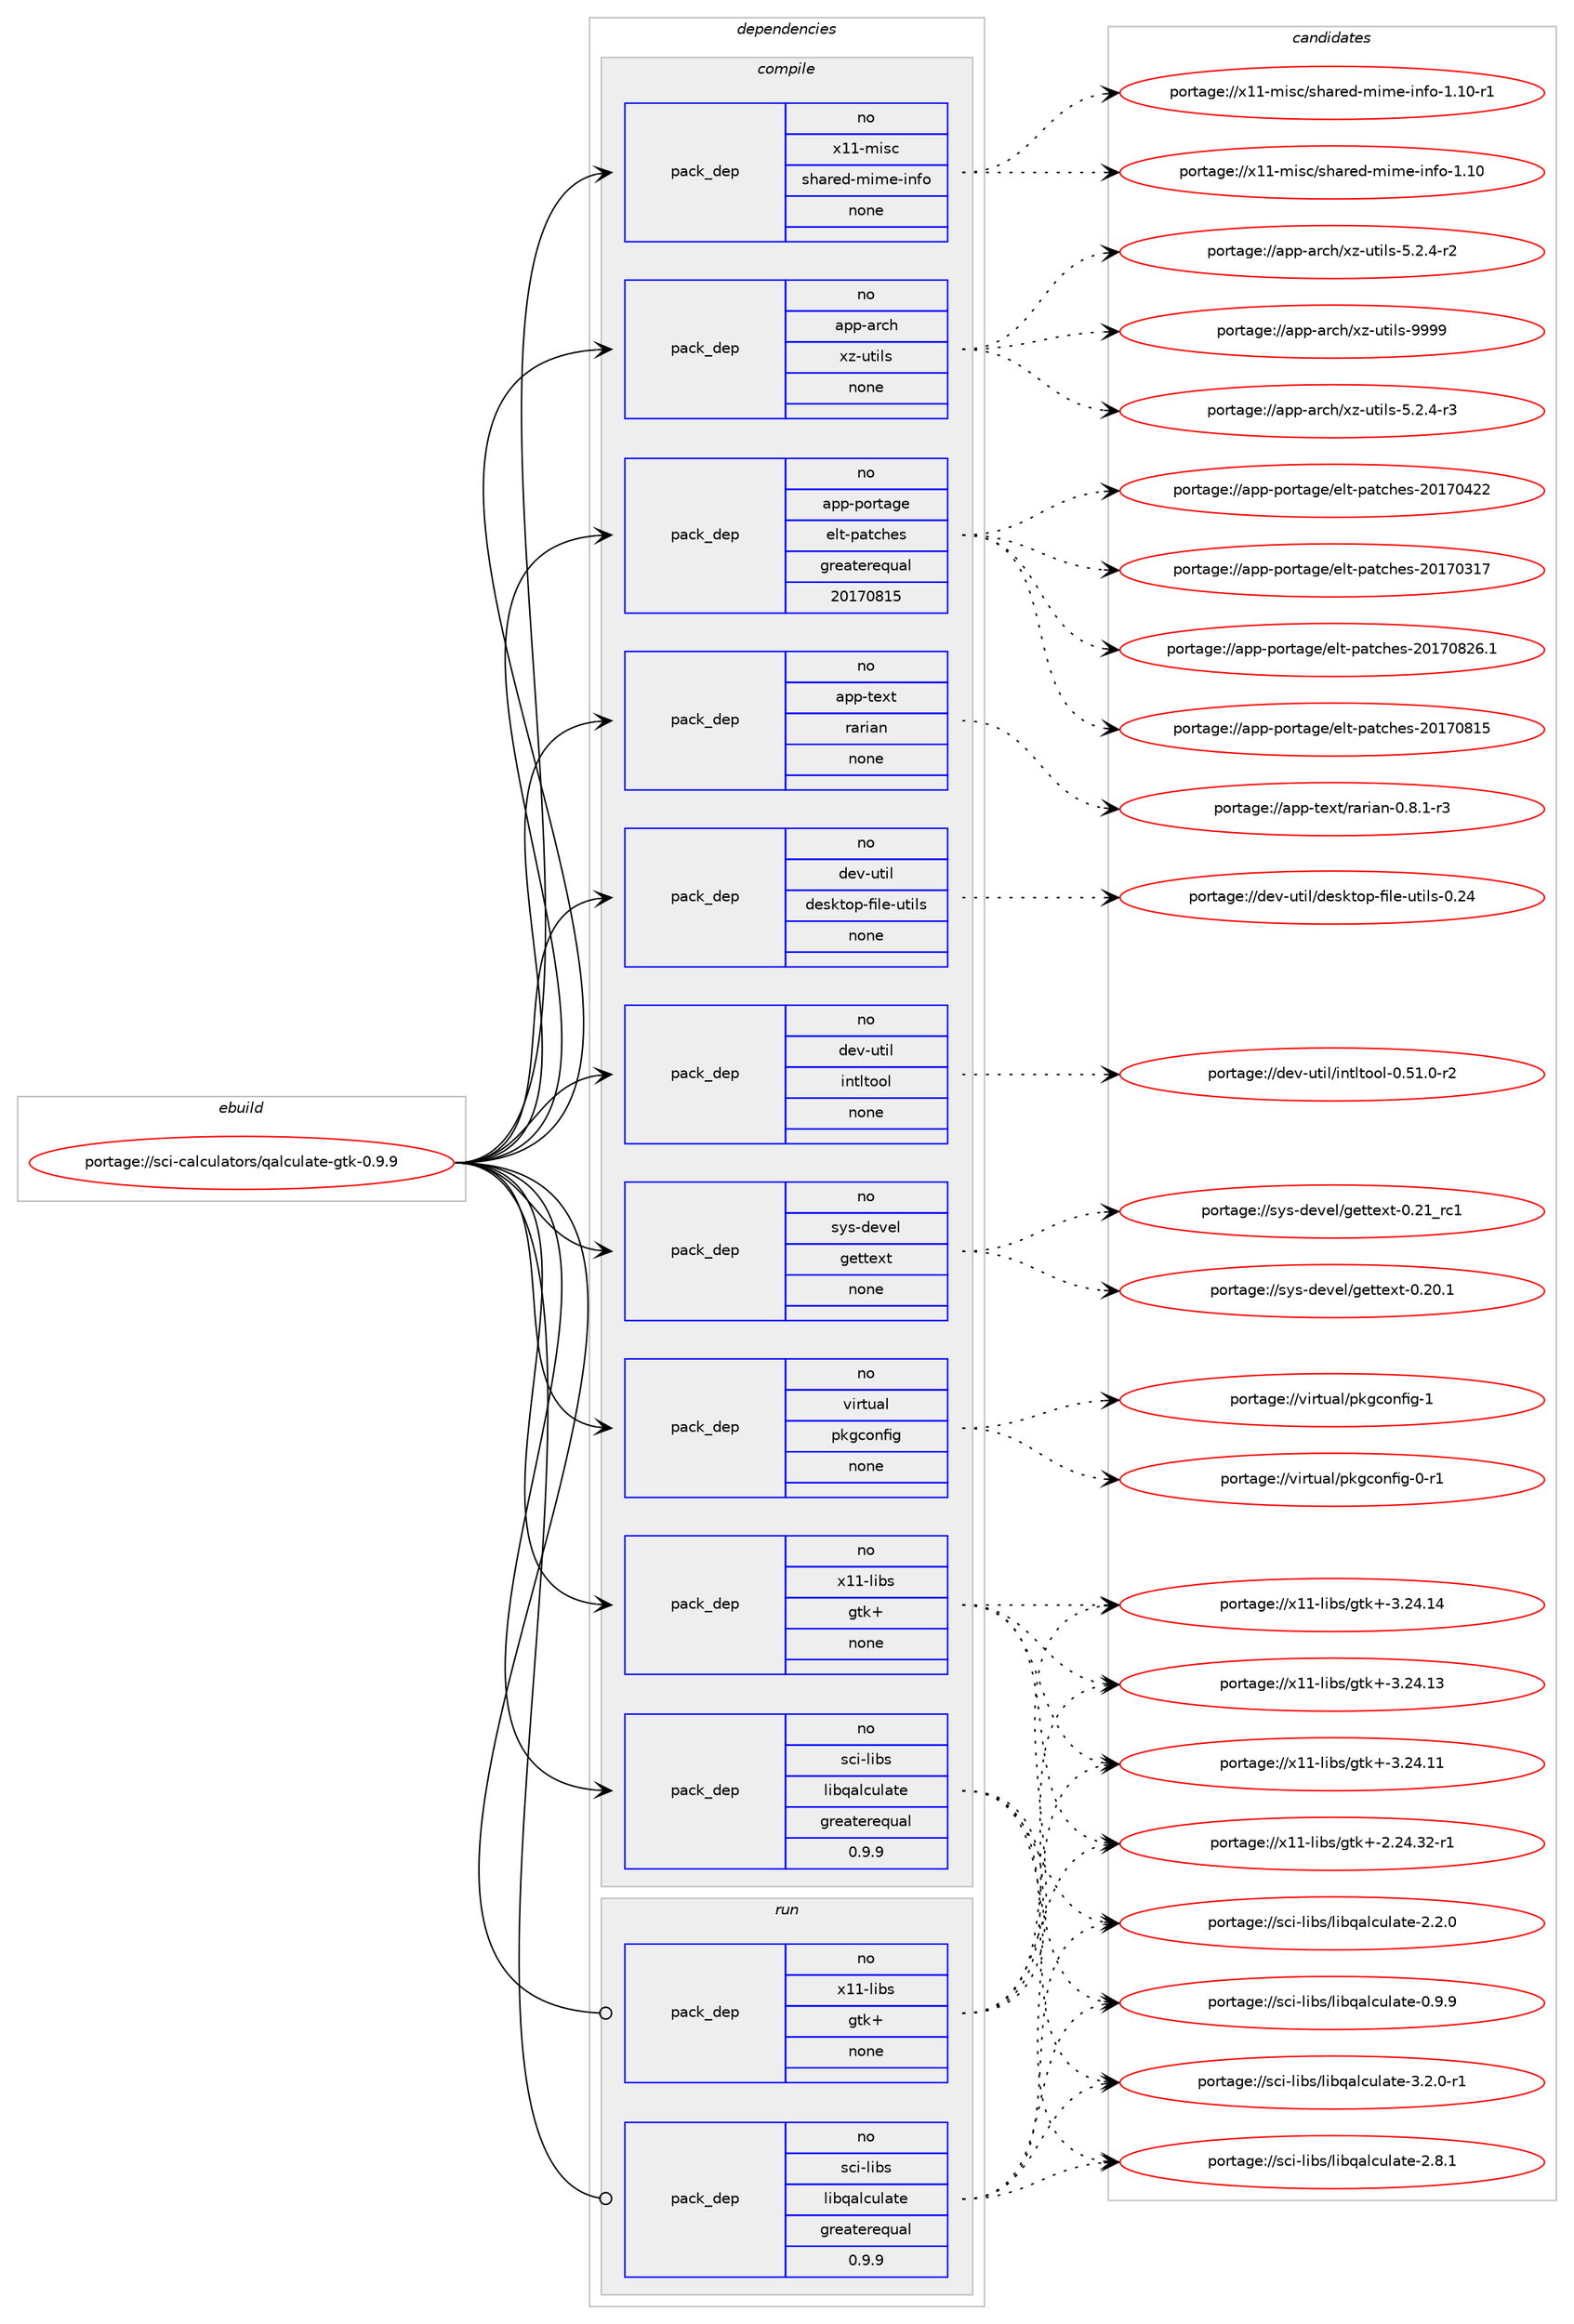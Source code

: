 digraph prolog {

# *************
# Graph options
# *************

newrank=true;
concentrate=true;
compound=true;
graph [rankdir=LR,fontname=Helvetica,fontsize=10,ranksep=1.5];#, ranksep=2.5, nodesep=0.2];
edge  [arrowhead=vee];
node  [fontname=Helvetica,fontsize=10];

# **********
# The ebuild
# **********

subgraph cluster_leftcol {
color=gray;
rank=same;
label=<<i>ebuild</i>>;
id [label="portage://sci-calculators/qalculate-gtk-0.9.9", color=red, width=4, href="../sci-calculators/qalculate-gtk-0.9.9.svg"];
}

# ****************
# The dependencies
# ****************

subgraph cluster_midcol {
color=gray;
label=<<i>dependencies</i>>;
subgraph cluster_compile {
fillcolor="#eeeeee";
style=filled;
label=<<i>compile</i>>;
subgraph pack61864 {
dependency81134 [label=<<TABLE BORDER="0" CELLBORDER="1" CELLSPACING="0" CELLPADDING="4" WIDTH="220"><TR><TD ROWSPAN="6" CELLPADDING="30">pack_dep</TD></TR><TR><TD WIDTH="110">no</TD></TR><TR><TD>app-arch</TD></TR><TR><TD>xz-utils</TD></TR><TR><TD>none</TD></TR><TR><TD></TD></TR></TABLE>>, shape=none, color=blue];
}
id:e -> dependency81134:w [weight=20,style="solid",arrowhead="vee"];
subgraph pack61865 {
dependency81135 [label=<<TABLE BORDER="0" CELLBORDER="1" CELLSPACING="0" CELLPADDING="4" WIDTH="220"><TR><TD ROWSPAN="6" CELLPADDING="30">pack_dep</TD></TR><TR><TD WIDTH="110">no</TD></TR><TR><TD>app-portage</TD></TR><TR><TD>elt-patches</TD></TR><TR><TD>greaterequal</TD></TR><TR><TD>20170815</TD></TR></TABLE>>, shape=none, color=blue];
}
id:e -> dependency81135:w [weight=20,style="solid",arrowhead="vee"];
subgraph pack61866 {
dependency81136 [label=<<TABLE BORDER="0" CELLBORDER="1" CELLSPACING="0" CELLPADDING="4" WIDTH="220"><TR><TD ROWSPAN="6" CELLPADDING="30">pack_dep</TD></TR><TR><TD WIDTH="110">no</TD></TR><TR><TD>app-text</TD></TR><TR><TD>rarian</TD></TR><TR><TD>none</TD></TR><TR><TD></TD></TR></TABLE>>, shape=none, color=blue];
}
id:e -> dependency81136:w [weight=20,style="solid",arrowhead="vee"];
subgraph pack61867 {
dependency81137 [label=<<TABLE BORDER="0" CELLBORDER="1" CELLSPACING="0" CELLPADDING="4" WIDTH="220"><TR><TD ROWSPAN="6" CELLPADDING="30">pack_dep</TD></TR><TR><TD WIDTH="110">no</TD></TR><TR><TD>dev-util</TD></TR><TR><TD>desktop-file-utils</TD></TR><TR><TD>none</TD></TR><TR><TD></TD></TR></TABLE>>, shape=none, color=blue];
}
id:e -> dependency81137:w [weight=20,style="solid",arrowhead="vee"];
subgraph pack61868 {
dependency81138 [label=<<TABLE BORDER="0" CELLBORDER="1" CELLSPACING="0" CELLPADDING="4" WIDTH="220"><TR><TD ROWSPAN="6" CELLPADDING="30">pack_dep</TD></TR><TR><TD WIDTH="110">no</TD></TR><TR><TD>dev-util</TD></TR><TR><TD>intltool</TD></TR><TR><TD>none</TD></TR><TR><TD></TD></TR></TABLE>>, shape=none, color=blue];
}
id:e -> dependency81138:w [weight=20,style="solid",arrowhead="vee"];
subgraph pack61869 {
dependency81139 [label=<<TABLE BORDER="0" CELLBORDER="1" CELLSPACING="0" CELLPADDING="4" WIDTH="220"><TR><TD ROWSPAN="6" CELLPADDING="30">pack_dep</TD></TR><TR><TD WIDTH="110">no</TD></TR><TR><TD>sci-libs</TD></TR><TR><TD>libqalculate</TD></TR><TR><TD>greaterequal</TD></TR><TR><TD>0.9.9</TD></TR></TABLE>>, shape=none, color=blue];
}
id:e -> dependency81139:w [weight=20,style="solid",arrowhead="vee"];
subgraph pack61870 {
dependency81140 [label=<<TABLE BORDER="0" CELLBORDER="1" CELLSPACING="0" CELLPADDING="4" WIDTH="220"><TR><TD ROWSPAN="6" CELLPADDING="30">pack_dep</TD></TR><TR><TD WIDTH="110">no</TD></TR><TR><TD>sys-devel</TD></TR><TR><TD>gettext</TD></TR><TR><TD>none</TD></TR><TR><TD></TD></TR></TABLE>>, shape=none, color=blue];
}
id:e -> dependency81140:w [weight=20,style="solid",arrowhead="vee"];
subgraph pack61871 {
dependency81141 [label=<<TABLE BORDER="0" CELLBORDER="1" CELLSPACING="0" CELLPADDING="4" WIDTH="220"><TR><TD ROWSPAN="6" CELLPADDING="30">pack_dep</TD></TR><TR><TD WIDTH="110">no</TD></TR><TR><TD>virtual</TD></TR><TR><TD>pkgconfig</TD></TR><TR><TD>none</TD></TR><TR><TD></TD></TR></TABLE>>, shape=none, color=blue];
}
id:e -> dependency81141:w [weight=20,style="solid",arrowhead="vee"];
subgraph pack61872 {
dependency81142 [label=<<TABLE BORDER="0" CELLBORDER="1" CELLSPACING="0" CELLPADDING="4" WIDTH="220"><TR><TD ROWSPAN="6" CELLPADDING="30">pack_dep</TD></TR><TR><TD WIDTH="110">no</TD></TR><TR><TD>x11-libs</TD></TR><TR><TD>gtk+</TD></TR><TR><TD>none</TD></TR><TR><TD></TD></TR></TABLE>>, shape=none, color=blue];
}
id:e -> dependency81142:w [weight=20,style="solid",arrowhead="vee"];
subgraph pack61873 {
dependency81143 [label=<<TABLE BORDER="0" CELLBORDER="1" CELLSPACING="0" CELLPADDING="4" WIDTH="220"><TR><TD ROWSPAN="6" CELLPADDING="30">pack_dep</TD></TR><TR><TD WIDTH="110">no</TD></TR><TR><TD>x11-misc</TD></TR><TR><TD>shared-mime-info</TD></TR><TR><TD>none</TD></TR><TR><TD></TD></TR></TABLE>>, shape=none, color=blue];
}
id:e -> dependency81143:w [weight=20,style="solid",arrowhead="vee"];
}
subgraph cluster_compileandrun {
fillcolor="#eeeeee";
style=filled;
label=<<i>compile and run</i>>;
}
subgraph cluster_run {
fillcolor="#eeeeee";
style=filled;
label=<<i>run</i>>;
subgraph pack61874 {
dependency81144 [label=<<TABLE BORDER="0" CELLBORDER="1" CELLSPACING="0" CELLPADDING="4" WIDTH="220"><TR><TD ROWSPAN="6" CELLPADDING="30">pack_dep</TD></TR><TR><TD WIDTH="110">no</TD></TR><TR><TD>sci-libs</TD></TR><TR><TD>libqalculate</TD></TR><TR><TD>greaterequal</TD></TR><TR><TD>0.9.9</TD></TR></TABLE>>, shape=none, color=blue];
}
id:e -> dependency81144:w [weight=20,style="solid",arrowhead="odot"];
subgraph pack61875 {
dependency81145 [label=<<TABLE BORDER="0" CELLBORDER="1" CELLSPACING="0" CELLPADDING="4" WIDTH="220"><TR><TD ROWSPAN="6" CELLPADDING="30">pack_dep</TD></TR><TR><TD WIDTH="110">no</TD></TR><TR><TD>x11-libs</TD></TR><TR><TD>gtk+</TD></TR><TR><TD>none</TD></TR><TR><TD></TD></TR></TABLE>>, shape=none, color=blue];
}
id:e -> dependency81145:w [weight=20,style="solid",arrowhead="odot"];
}
}

# **************
# The candidates
# **************

subgraph cluster_choices {
rank=same;
color=gray;
label=<<i>candidates</i>>;

subgraph choice61864 {
color=black;
nodesep=1;
choice9711211245971149910447120122451171161051081154557575757 [label="portage://app-arch/xz-utils-9999", color=red, width=4,href="../app-arch/xz-utils-9999.svg"];
choice9711211245971149910447120122451171161051081154553465046524511451 [label="portage://app-arch/xz-utils-5.2.4-r3", color=red, width=4,href="../app-arch/xz-utils-5.2.4-r3.svg"];
choice9711211245971149910447120122451171161051081154553465046524511450 [label="portage://app-arch/xz-utils-5.2.4-r2", color=red, width=4,href="../app-arch/xz-utils-5.2.4-r2.svg"];
dependency81134:e -> choice9711211245971149910447120122451171161051081154557575757:w [style=dotted,weight="100"];
dependency81134:e -> choice9711211245971149910447120122451171161051081154553465046524511451:w [style=dotted,weight="100"];
dependency81134:e -> choice9711211245971149910447120122451171161051081154553465046524511450:w [style=dotted,weight="100"];
}
subgraph choice61865 {
color=black;
nodesep=1;
choice971121124511211111411697103101471011081164511297116991041011154550484955485650544649 [label="portage://app-portage/elt-patches-20170826.1", color=red, width=4,href="../app-portage/elt-patches-20170826.1.svg"];
choice97112112451121111141169710310147101108116451129711699104101115455048495548564953 [label="portage://app-portage/elt-patches-20170815", color=red, width=4,href="../app-portage/elt-patches-20170815.svg"];
choice97112112451121111141169710310147101108116451129711699104101115455048495548525050 [label="portage://app-portage/elt-patches-20170422", color=red, width=4,href="../app-portage/elt-patches-20170422.svg"];
choice97112112451121111141169710310147101108116451129711699104101115455048495548514955 [label="portage://app-portage/elt-patches-20170317", color=red, width=4,href="../app-portage/elt-patches-20170317.svg"];
dependency81135:e -> choice971121124511211111411697103101471011081164511297116991041011154550484955485650544649:w [style=dotted,weight="100"];
dependency81135:e -> choice97112112451121111141169710310147101108116451129711699104101115455048495548564953:w [style=dotted,weight="100"];
dependency81135:e -> choice97112112451121111141169710310147101108116451129711699104101115455048495548525050:w [style=dotted,weight="100"];
dependency81135:e -> choice97112112451121111141169710310147101108116451129711699104101115455048495548514955:w [style=dotted,weight="100"];
}
subgraph choice61866 {
color=black;
nodesep=1;
choice97112112451161011201164711497114105971104548465646494511451 [label="portage://app-text/rarian-0.8.1-r3", color=red, width=4,href="../app-text/rarian-0.8.1-r3.svg"];
dependency81136:e -> choice97112112451161011201164711497114105971104548465646494511451:w [style=dotted,weight="100"];
}
subgraph choice61867 {
color=black;
nodesep=1;
choice100101118451171161051084710010111510711611111245102105108101451171161051081154548465052 [label="portage://dev-util/desktop-file-utils-0.24", color=red, width=4,href="../dev-util/desktop-file-utils-0.24.svg"];
dependency81137:e -> choice100101118451171161051084710010111510711611111245102105108101451171161051081154548465052:w [style=dotted,weight="100"];
}
subgraph choice61868 {
color=black;
nodesep=1;
choice1001011184511711610510847105110116108116111111108454846534946484511450 [label="portage://dev-util/intltool-0.51.0-r2", color=red, width=4,href="../dev-util/intltool-0.51.0-r2.svg"];
dependency81138:e -> choice1001011184511711610510847105110116108116111111108454846534946484511450:w [style=dotted,weight="100"];
}
subgraph choice61869 {
color=black;
nodesep=1;
choice11599105451081059811547108105981139710899117108971161014551465046484511449 [label="portage://sci-libs/libqalculate-3.2.0-r1", color=red, width=4,href="../sci-libs/libqalculate-3.2.0-r1.svg"];
choice1159910545108105981154710810598113971089911710897116101455046564649 [label="portage://sci-libs/libqalculate-2.8.1", color=red, width=4,href="../sci-libs/libqalculate-2.8.1.svg"];
choice1159910545108105981154710810598113971089911710897116101455046504648 [label="portage://sci-libs/libqalculate-2.2.0", color=red, width=4,href="../sci-libs/libqalculate-2.2.0.svg"];
choice1159910545108105981154710810598113971089911710897116101454846574657 [label="portage://sci-libs/libqalculate-0.9.9", color=red, width=4,href="../sci-libs/libqalculate-0.9.9.svg"];
dependency81139:e -> choice11599105451081059811547108105981139710899117108971161014551465046484511449:w [style=dotted,weight="100"];
dependency81139:e -> choice1159910545108105981154710810598113971089911710897116101455046564649:w [style=dotted,weight="100"];
dependency81139:e -> choice1159910545108105981154710810598113971089911710897116101455046504648:w [style=dotted,weight="100"];
dependency81139:e -> choice1159910545108105981154710810598113971089911710897116101454846574657:w [style=dotted,weight="100"];
}
subgraph choice61870 {
color=black;
nodesep=1;
choice11512111545100101118101108471031011161161011201164548465049951149949 [label="portage://sys-devel/gettext-0.21_rc1", color=red, width=4,href="../sys-devel/gettext-0.21_rc1.svg"];
choice115121115451001011181011084710310111611610112011645484650484649 [label="portage://sys-devel/gettext-0.20.1", color=red, width=4,href="../sys-devel/gettext-0.20.1.svg"];
dependency81140:e -> choice11512111545100101118101108471031011161161011201164548465049951149949:w [style=dotted,weight="100"];
dependency81140:e -> choice115121115451001011181011084710310111611610112011645484650484649:w [style=dotted,weight="100"];
}
subgraph choice61871 {
color=black;
nodesep=1;
choice1181051141161179710847112107103991111101021051034549 [label="portage://virtual/pkgconfig-1", color=red, width=4,href="../virtual/pkgconfig-1.svg"];
choice11810511411611797108471121071039911111010210510345484511449 [label="portage://virtual/pkgconfig-0-r1", color=red, width=4,href="../virtual/pkgconfig-0-r1.svg"];
dependency81141:e -> choice1181051141161179710847112107103991111101021051034549:w [style=dotted,weight="100"];
dependency81141:e -> choice11810511411611797108471121071039911111010210510345484511449:w [style=dotted,weight="100"];
}
subgraph choice61872 {
color=black;
nodesep=1;
choice1204949451081059811547103116107434551465052464952 [label="portage://x11-libs/gtk+-3.24.14", color=red, width=4,href="../x11-libs/gtk+-3.24.14.svg"];
choice1204949451081059811547103116107434551465052464951 [label="portage://x11-libs/gtk+-3.24.13", color=red, width=4,href="../x11-libs/gtk+-3.24.13.svg"];
choice1204949451081059811547103116107434551465052464949 [label="portage://x11-libs/gtk+-3.24.11", color=red, width=4,href="../x11-libs/gtk+-3.24.11.svg"];
choice12049494510810598115471031161074345504650524651504511449 [label="portage://x11-libs/gtk+-2.24.32-r1", color=red, width=4,href="../x11-libs/gtk+-2.24.32-r1.svg"];
dependency81142:e -> choice1204949451081059811547103116107434551465052464952:w [style=dotted,weight="100"];
dependency81142:e -> choice1204949451081059811547103116107434551465052464951:w [style=dotted,weight="100"];
dependency81142:e -> choice1204949451081059811547103116107434551465052464949:w [style=dotted,weight="100"];
dependency81142:e -> choice12049494510810598115471031161074345504650524651504511449:w [style=dotted,weight="100"];
}
subgraph choice61873 {
color=black;
nodesep=1;
choice120494945109105115994711510497114101100451091051091014510511010211145494649484511449 [label="portage://x11-misc/shared-mime-info-1.10-r1", color=red, width=4,href="../x11-misc/shared-mime-info-1.10-r1.svg"];
choice12049494510910511599471151049711410110045109105109101451051101021114549464948 [label="portage://x11-misc/shared-mime-info-1.10", color=red, width=4,href="../x11-misc/shared-mime-info-1.10.svg"];
dependency81143:e -> choice120494945109105115994711510497114101100451091051091014510511010211145494649484511449:w [style=dotted,weight="100"];
dependency81143:e -> choice12049494510910511599471151049711410110045109105109101451051101021114549464948:w [style=dotted,weight="100"];
}
subgraph choice61874 {
color=black;
nodesep=1;
choice11599105451081059811547108105981139710899117108971161014551465046484511449 [label="portage://sci-libs/libqalculate-3.2.0-r1", color=red, width=4,href="../sci-libs/libqalculate-3.2.0-r1.svg"];
choice1159910545108105981154710810598113971089911710897116101455046564649 [label="portage://sci-libs/libqalculate-2.8.1", color=red, width=4,href="../sci-libs/libqalculate-2.8.1.svg"];
choice1159910545108105981154710810598113971089911710897116101455046504648 [label="portage://sci-libs/libqalculate-2.2.0", color=red, width=4,href="../sci-libs/libqalculate-2.2.0.svg"];
choice1159910545108105981154710810598113971089911710897116101454846574657 [label="portage://sci-libs/libqalculate-0.9.9", color=red, width=4,href="../sci-libs/libqalculate-0.9.9.svg"];
dependency81144:e -> choice11599105451081059811547108105981139710899117108971161014551465046484511449:w [style=dotted,weight="100"];
dependency81144:e -> choice1159910545108105981154710810598113971089911710897116101455046564649:w [style=dotted,weight="100"];
dependency81144:e -> choice1159910545108105981154710810598113971089911710897116101455046504648:w [style=dotted,weight="100"];
dependency81144:e -> choice1159910545108105981154710810598113971089911710897116101454846574657:w [style=dotted,weight="100"];
}
subgraph choice61875 {
color=black;
nodesep=1;
choice1204949451081059811547103116107434551465052464952 [label="portage://x11-libs/gtk+-3.24.14", color=red, width=4,href="../x11-libs/gtk+-3.24.14.svg"];
choice1204949451081059811547103116107434551465052464951 [label="portage://x11-libs/gtk+-3.24.13", color=red, width=4,href="../x11-libs/gtk+-3.24.13.svg"];
choice1204949451081059811547103116107434551465052464949 [label="portage://x11-libs/gtk+-3.24.11", color=red, width=4,href="../x11-libs/gtk+-3.24.11.svg"];
choice12049494510810598115471031161074345504650524651504511449 [label="portage://x11-libs/gtk+-2.24.32-r1", color=red, width=4,href="../x11-libs/gtk+-2.24.32-r1.svg"];
dependency81145:e -> choice1204949451081059811547103116107434551465052464952:w [style=dotted,weight="100"];
dependency81145:e -> choice1204949451081059811547103116107434551465052464951:w [style=dotted,weight="100"];
dependency81145:e -> choice1204949451081059811547103116107434551465052464949:w [style=dotted,weight="100"];
dependency81145:e -> choice12049494510810598115471031161074345504650524651504511449:w [style=dotted,weight="100"];
}
}

}

